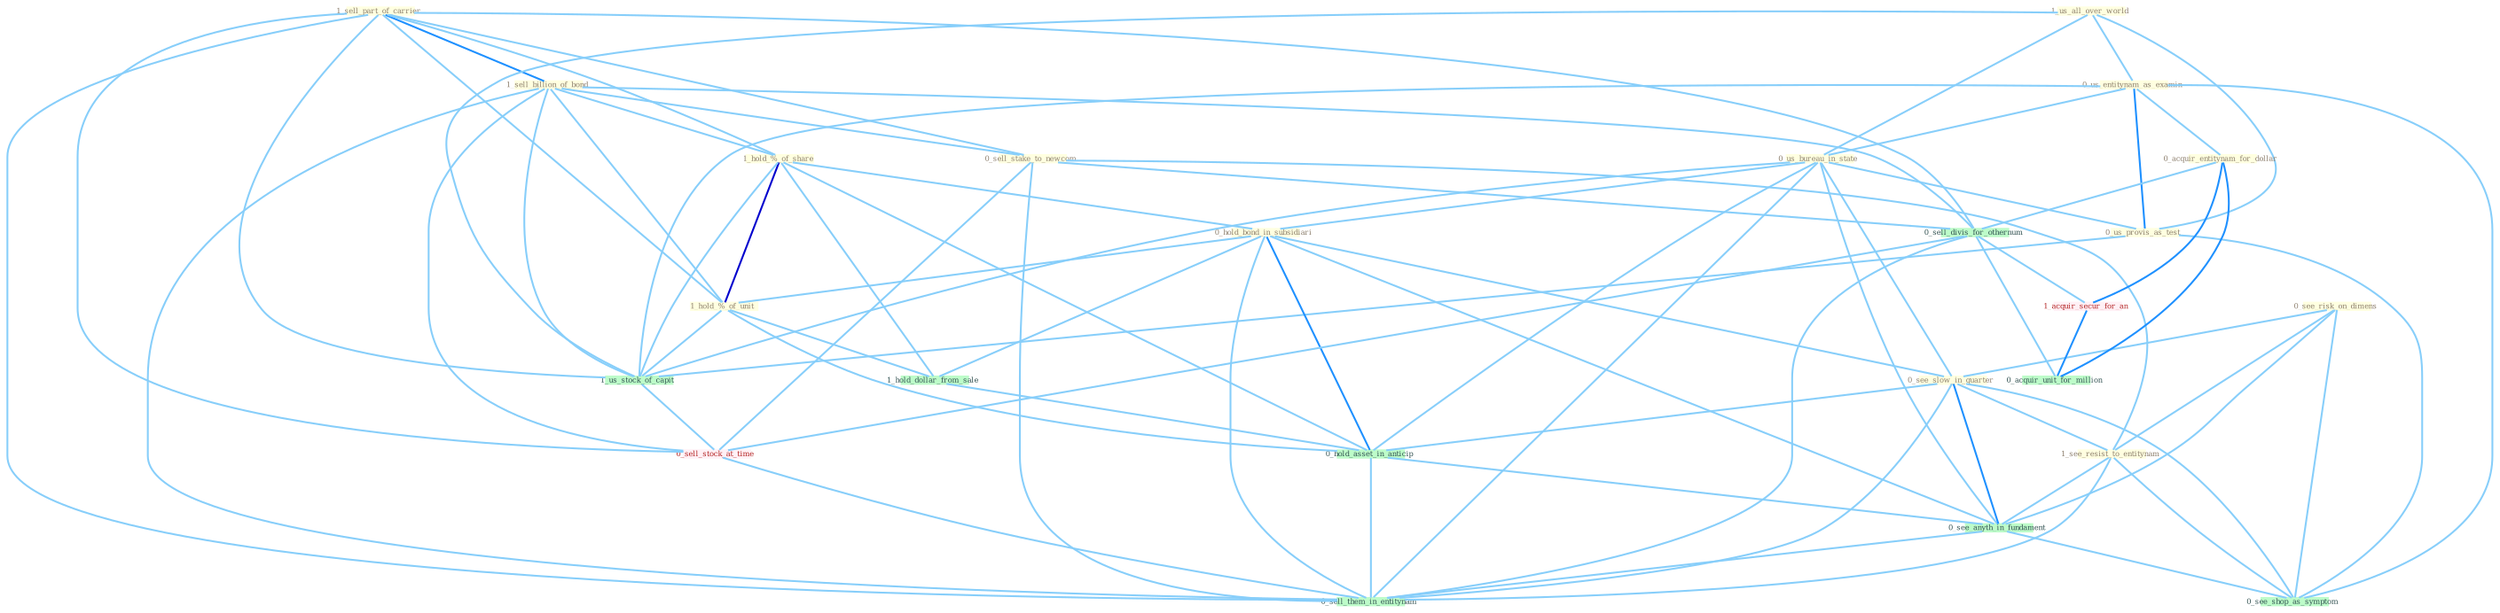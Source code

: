 Graph G{ 
    node
    [shape=polygon,style=filled,width=.5,height=.06,color="#BDFCC9",fixedsize=true,fontsize=4,
    fontcolor="#2f4f4f"];
    {node
    [color="#ffffe0", fontcolor="#8b7d6b"] "1_sell_part_of_carrier " "1_us_all_over_world " "1_sell_billion_of_bond " "0_us_entitynam_as_examin " "1_hold_%_of_share " "0_see_risk_on_dimens " "0_us_bureau_in_state " "0_us_provis_as_test " "0_sell_stake_to_newcom " "0_hold_bond_in_subsidiari " "0_acquir_entitynam_for_dollar " "0_see_slow_in_quarter " "1_hold_%_of_unit " "1_see_resist_to_entitynam "}
{node [color="#fff0f5", fontcolor="#b22222"] "1_acquir_secur_for_an " "0_sell_stock_at_time "}
edge [color="#B0E2FF"];

	"1_sell_part_of_carrier " -- "1_sell_billion_of_bond " [w="2", color="#1e90ff" , len=0.8];
	"1_sell_part_of_carrier " -- "1_hold_%_of_share " [w="1", color="#87cefa" ];
	"1_sell_part_of_carrier " -- "0_sell_stake_to_newcom " [w="1", color="#87cefa" ];
	"1_sell_part_of_carrier " -- "1_hold_%_of_unit " [w="1", color="#87cefa" ];
	"1_sell_part_of_carrier " -- "0_sell_divis_for_othernum " [w="1", color="#87cefa" ];
	"1_sell_part_of_carrier " -- "1_us_stock_of_capit " [w="1", color="#87cefa" ];
	"1_sell_part_of_carrier " -- "0_sell_stock_at_time " [w="1", color="#87cefa" ];
	"1_sell_part_of_carrier " -- "0_sell_them_in_entitynam " [w="1", color="#87cefa" ];
	"1_us_all_over_world " -- "0_us_entitynam_as_examin " [w="1", color="#87cefa" ];
	"1_us_all_over_world " -- "0_us_bureau_in_state " [w="1", color="#87cefa" ];
	"1_us_all_over_world " -- "0_us_provis_as_test " [w="1", color="#87cefa" ];
	"1_us_all_over_world " -- "1_us_stock_of_capit " [w="1", color="#87cefa" ];
	"1_sell_billion_of_bond " -- "1_hold_%_of_share " [w="1", color="#87cefa" ];
	"1_sell_billion_of_bond " -- "0_sell_stake_to_newcom " [w="1", color="#87cefa" ];
	"1_sell_billion_of_bond " -- "1_hold_%_of_unit " [w="1", color="#87cefa" ];
	"1_sell_billion_of_bond " -- "0_sell_divis_for_othernum " [w="1", color="#87cefa" ];
	"1_sell_billion_of_bond " -- "1_us_stock_of_capit " [w="1", color="#87cefa" ];
	"1_sell_billion_of_bond " -- "0_sell_stock_at_time " [w="1", color="#87cefa" ];
	"1_sell_billion_of_bond " -- "0_sell_them_in_entitynam " [w="1", color="#87cefa" ];
	"0_us_entitynam_as_examin " -- "0_us_bureau_in_state " [w="1", color="#87cefa" ];
	"0_us_entitynam_as_examin " -- "0_us_provis_as_test " [w="2", color="#1e90ff" , len=0.8];
	"0_us_entitynam_as_examin " -- "0_acquir_entitynam_for_dollar " [w="1", color="#87cefa" ];
	"0_us_entitynam_as_examin " -- "1_us_stock_of_capit " [w="1", color="#87cefa" ];
	"0_us_entitynam_as_examin " -- "0_see_shop_as_symptom " [w="1", color="#87cefa" ];
	"1_hold_%_of_share " -- "0_hold_bond_in_subsidiari " [w="1", color="#87cefa" ];
	"1_hold_%_of_share " -- "1_hold_%_of_unit " [w="3", color="#0000cd" , len=0.6];
	"1_hold_%_of_share " -- "1_us_stock_of_capit " [w="1", color="#87cefa" ];
	"1_hold_%_of_share " -- "1_hold_dollar_from_sale " [w="1", color="#87cefa" ];
	"1_hold_%_of_share " -- "0_hold_asset_in_anticip " [w="1", color="#87cefa" ];
	"0_see_risk_on_dimens " -- "0_see_slow_in_quarter " [w="1", color="#87cefa" ];
	"0_see_risk_on_dimens " -- "1_see_resist_to_entitynam " [w="1", color="#87cefa" ];
	"0_see_risk_on_dimens " -- "0_see_anyth_in_fundament " [w="1", color="#87cefa" ];
	"0_see_risk_on_dimens " -- "0_see_shop_as_symptom " [w="1", color="#87cefa" ];
	"0_us_bureau_in_state " -- "0_us_provis_as_test " [w="1", color="#87cefa" ];
	"0_us_bureau_in_state " -- "0_hold_bond_in_subsidiari " [w="1", color="#87cefa" ];
	"0_us_bureau_in_state " -- "0_see_slow_in_quarter " [w="1", color="#87cefa" ];
	"0_us_bureau_in_state " -- "1_us_stock_of_capit " [w="1", color="#87cefa" ];
	"0_us_bureau_in_state " -- "0_hold_asset_in_anticip " [w="1", color="#87cefa" ];
	"0_us_bureau_in_state " -- "0_see_anyth_in_fundament " [w="1", color="#87cefa" ];
	"0_us_bureau_in_state " -- "0_sell_them_in_entitynam " [w="1", color="#87cefa" ];
	"0_us_provis_as_test " -- "1_us_stock_of_capit " [w="1", color="#87cefa" ];
	"0_us_provis_as_test " -- "0_see_shop_as_symptom " [w="1", color="#87cefa" ];
	"0_sell_stake_to_newcom " -- "1_see_resist_to_entitynam " [w="1", color="#87cefa" ];
	"0_sell_stake_to_newcom " -- "0_sell_divis_for_othernum " [w="1", color="#87cefa" ];
	"0_sell_stake_to_newcom " -- "0_sell_stock_at_time " [w="1", color="#87cefa" ];
	"0_sell_stake_to_newcom " -- "0_sell_them_in_entitynam " [w="1", color="#87cefa" ];
	"0_hold_bond_in_subsidiari " -- "0_see_slow_in_quarter " [w="1", color="#87cefa" ];
	"0_hold_bond_in_subsidiari " -- "1_hold_%_of_unit " [w="1", color="#87cefa" ];
	"0_hold_bond_in_subsidiari " -- "1_hold_dollar_from_sale " [w="1", color="#87cefa" ];
	"0_hold_bond_in_subsidiari " -- "0_hold_asset_in_anticip " [w="2", color="#1e90ff" , len=0.8];
	"0_hold_bond_in_subsidiari " -- "0_see_anyth_in_fundament " [w="1", color="#87cefa" ];
	"0_hold_bond_in_subsidiari " -- "0_sell_them_in_entitynam " [w="1", color="#87cefa" ];
	"0_acquir_entitynam_for_dollar " -- "0_sell_divis_for_othernum " [w="1", color="#87cefa" ];
	"0_acquir_entitynam_for_dollar " -- "1_acquir_secur_for_an " [w="2", color="#1e90ff" , len=0.8];
	"0_acquir_entitynam_for_dollar " -- "0_acquir_unit_for_million " [w="2", color="#1e90ff" , len=0.8];
	"0_see_slow_in_quarter " -- "1_see_resist_to_entitynam " [w="1", color="#87cefa" ];
	"0_see_slow_in_quarter " -- "0_hold_asset_in_anticip " [w="1", color="#87cefa" ];
	"0_see_slow_in_quarter " -- "0_see_anyth_in_fundament " [w="2", color="#1e90ff" , len=0.8];
	"0_see_slow_in_quarter " -- "0_see_shop_as_symptom " [w="1", color="#87cefa" ];
	"0_see_slow_in_quarter " -- "0_sell_them_in_entitynam " [w="1", color="#87cefa" ];
	"1_hold_%_of_unit " -- "1_us_stock_of_capit " [w="1", color="#87cefa" ];
	"1_hold_%_of_unit " -- "1_hold_dollar_from_sale " [w="1", color="#87cefa" ];
	"1_hold_%_of_unit " -- "0_hold_asset_in_anticip " [w="1", color="#87cefa" ];
	"1_see_resist_to_entitynam " -- "0_see_anyth_in_fundament " [w="1", color="#87cefa" ];
	"1_see_resist_to_entitynam " -- "0_see_shop_as_symptom " [w="1", color="#87cefa" ];
	"1_see_resist_to_entitynam " -- "0_sell_them_in_entitynam " [w="1", color="#87cefa" ];
	"0_sell_divis_for_othernum " -- "1_acquir_secur_for_an " [w="1", color="#87cefa" ];
	"0_sell_divis_for_othernum " -- "0_sell_stock_at_time " [w="1", color="#87cefa" ];
	"0_sell_divis_for_othernum " -- "0_acquir_unit_for_million " [w="1", color="#87cefa" ];
	"0_sell_divis_for_othernum " -- "0_sell_them_in_entitynam " [w="1", color="#87cefa" ];
	"1_acquir_secur_for_an " -- "0_acquir_unit_for_million " [w="2", color="#1e90ff" , len=0.8];
	"1_us_stock_of_capit " -- "0_sell_stock_at_time " [w="1", color="#87cefa" ];
	"1_hold_dollar_from_sale " -- "0_hold_asset_in_anticip " [w="1", color="#87cefa" ];
	"0_hold_asset_in_anticip " -- "0_see_anyth_in_fundament " [w="1", color="#87cefa" ];
	"0_hold_asset_in_anticip " -- "0_sell_them_in_entitynam " [w="1", color="#87cefa" ];
	"0_sell_stock_at_time " -- "0_sell_them_in_entitynam " [w="1", color="#87cefa" ];
	"0_see_anyth_in_fundament " -- "0_see_shop_as_symptom " [w="1", color="#87cefa" ];
	"0_see_anyth_in_fundament " -- "0_sell_them_in_entitynam " [w="1", color="#87cefa" ];
}